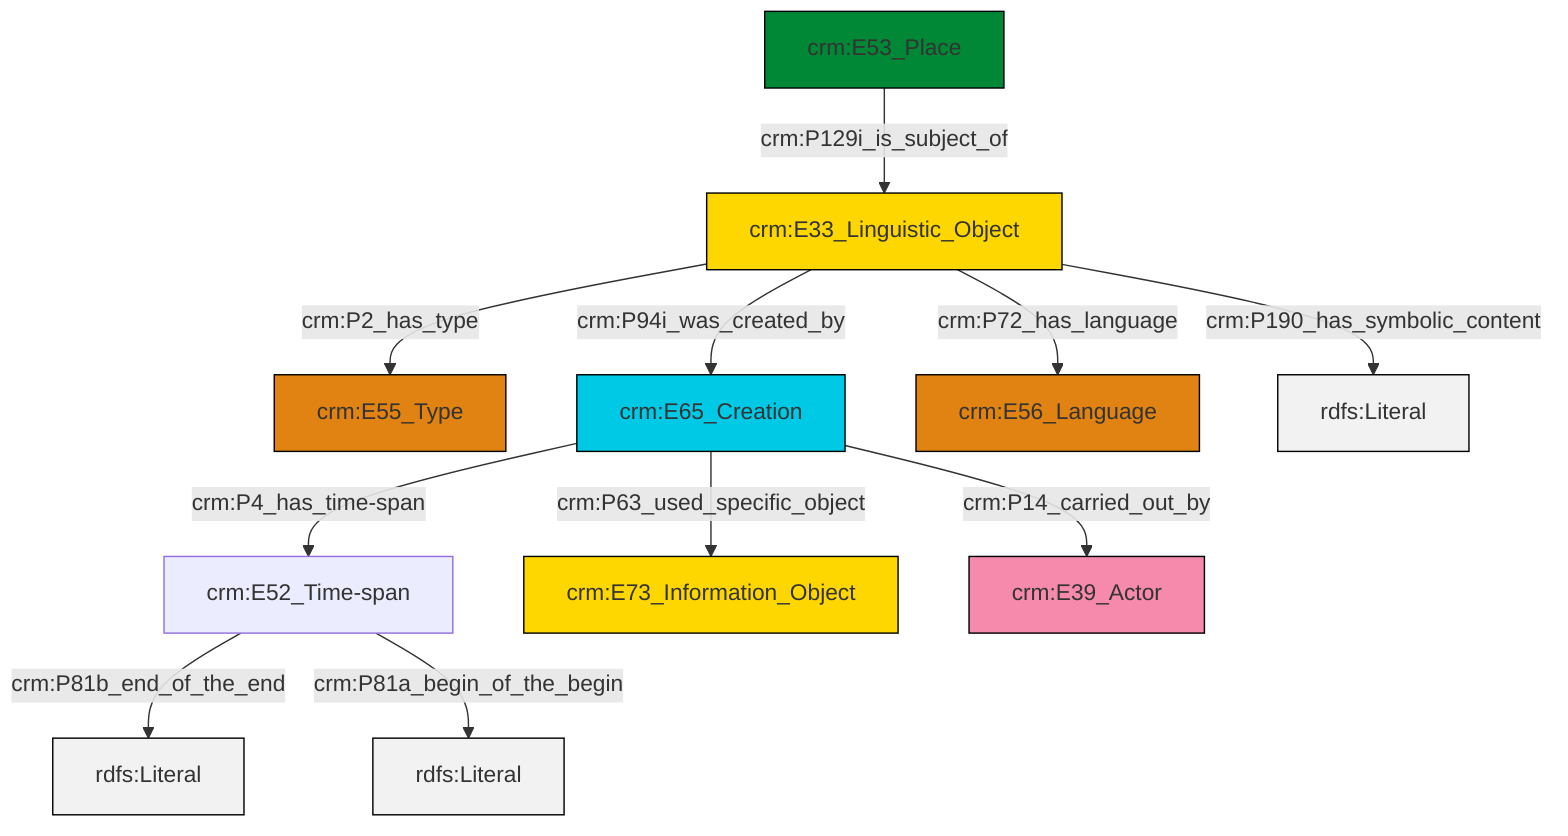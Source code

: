 graph TD
classDef Literal fill:#f2f2f2,stroke:#000000;
classDef CRM_Entity fill:#FFFFFF,stroke:#000000;
classDef Temporal_Entity fill:#00C9E6, stroke:#000000;
classDef Type fill:#E18312, stroke:#000000;
classDef Time-Span fill:#2C9C91, stroke:#000000;
classDef Appellation fill:#FFEB7F, stroke:#000000;
classDef Place fill:#008836, stroke:#000000;
classDef Persistent_Item fill:#B266B2, stroke:#000000;
classDef Conceptual_Object fill:#FFD700, stroke:#000000;
classDef Physical_Thing fill:#D2B48C, stroke:#000000;
classDef Actor fill:#f58aad, stroke:#000000;
classDef PC_Classes fill:#4ce600, stroke:#000000;
classDef Multi fill:#cccccc,stroke:#000000;

2["crm:E33_Linguistic_Object"]:::Conceptual_Object -->|crm:P2_has_type| 3["crm:E55_Type"]:::Type
2["crm:E33_Linguistic_Object"]:::Conceptual_Object -->|crm:P94i_was_created_by| 6["crm:E65_Creation"]:::Temporal_Entity
0["crm:E52_Time-span"]:::Default -->|crm:P81b_end_of_the_end| 8[rdfs:Literal]:::Literal
2["crm:E33_Linguistic_Object"]:::Conceptual_Object -->|crm:P72_has_language| 9["crm:E56_Language"]:::Type
6["crm:E65_Creation"]:::Temporal_Entity -->|crm:P63_used_specific_object| 4["crm:E73_Information_Object"]:::Conceptual_Object
6["crm:E65_Creation"]:::Temporal_Entity -->|crm:P4_has_time-span| 0["crm:E52_Time-span"]:::Default
6["crm:E65_Creation"]:::Temporal_Entity -->|crm:P14_carried_out_by| 14["crm:E39_Actor"]:::Actor
0["crm:E52_Time-span"]:::Default -->|crm:P81a_begin_of_the_begin| 16[rdfs:Literal]:::Literal
2["crm:E33_Linguistic_Object"]:::Conceptual_Object -->|crm:P190_has_symbolic_content| 17[rdfs:Literal]:::Literal
10["crm:E53_Place"]:::Place -->|crm:P129i_is_subject_of| 2["crm:E33_Linguistic_Object"]:::Conceptual_Object